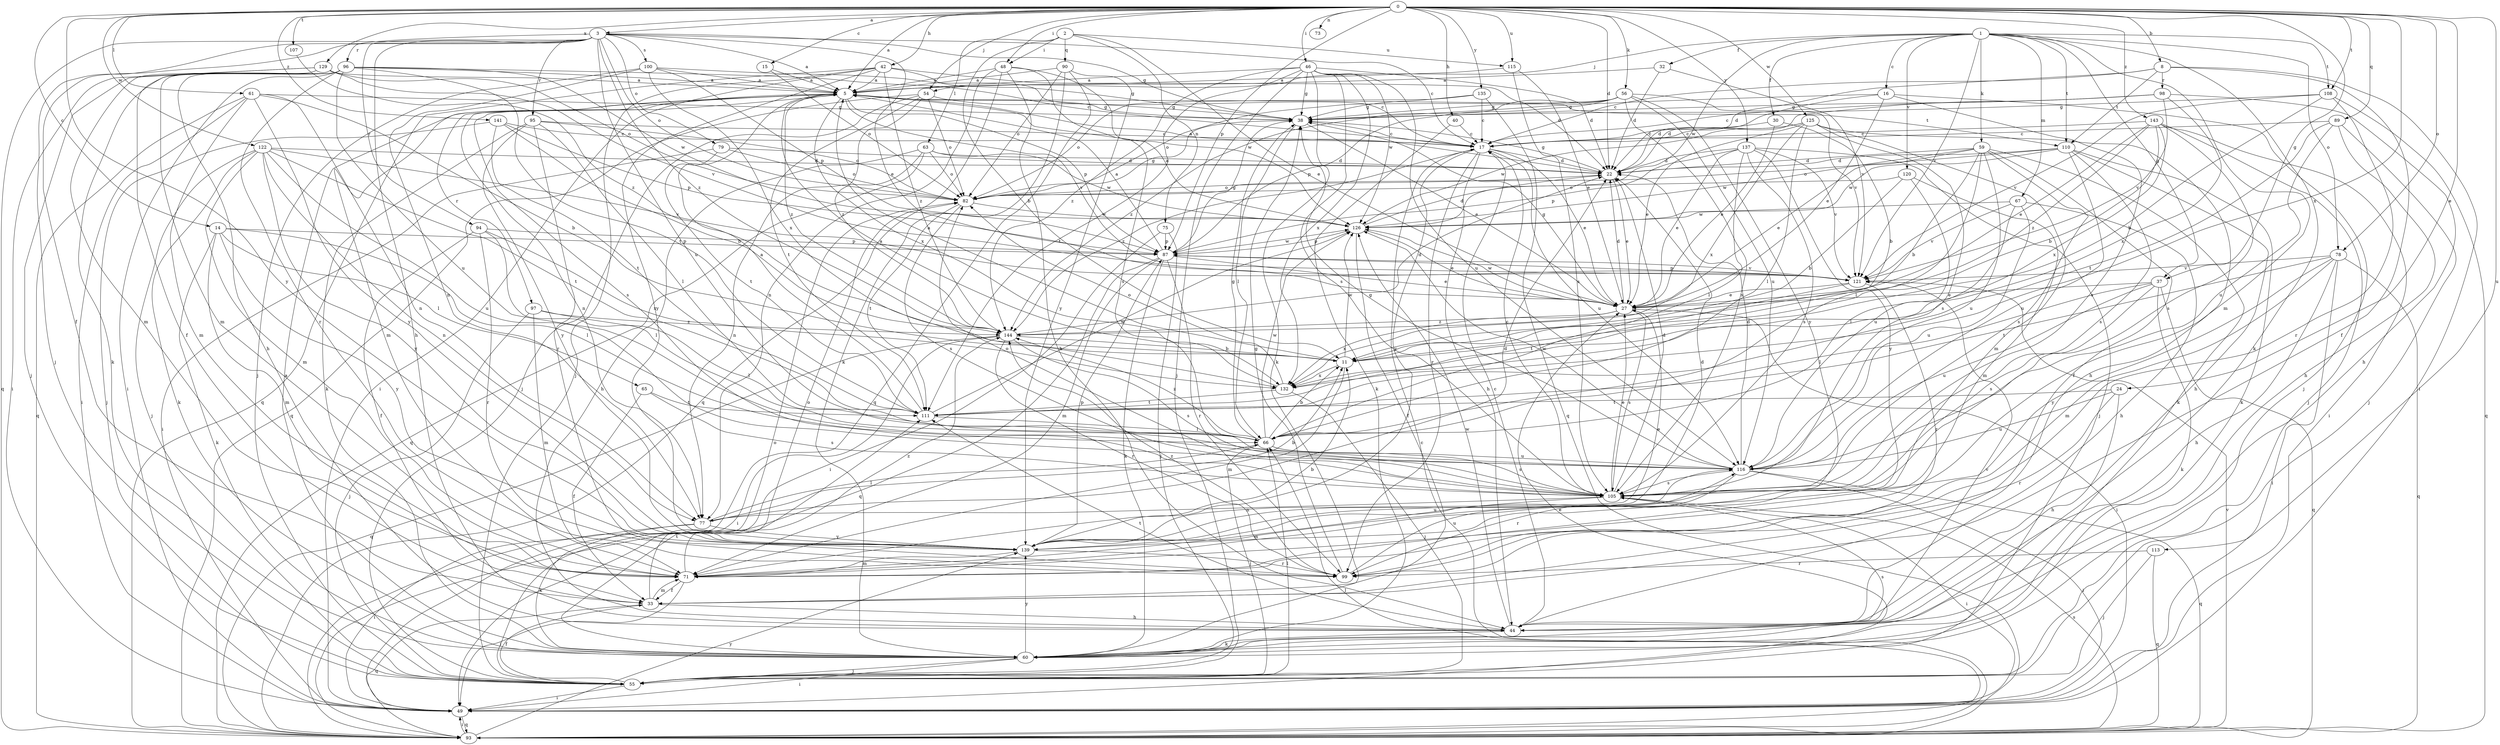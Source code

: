 strict digraph  {
0;
1;
2;
3;
5;
8;
11;
14;
15;
16;
17;
22;
24;
27;
30;
32;
33;
37;
38;
40;
42;
44;
46;
48;
49;
54;
55;
56;
59;
60;
61;
63;
65;
66;
67;
71;
73;
75;
77;
78;
79;
82;
87;
89;
90;
93;
94;
95;
96;
97;
98;
99;
100;
105;
107;
108;
110;
111;
113;
115;
116;
120;
121;
122;
125;
126;
129;
132;
135;
137;
139;
141;
143;
144;
0 -> 3  [label=a];
0 -> 5  [label=a];
0 -> 8  [label=b];
0 -> 14  [label=c];
0 -> 15  [label=c];
0 -> 22  [label=d];
0 -> 24  [label=e];
0 -> 37  [label=g];
0 -> 40  [label=h];
0 -> 42  [label=h];
0 -> 46  [label=i];
0 -> 48  [label=i];
0 -> 54  [label=j];
0 -> 56  [label=k];
0 -> 61  [label=l];
0 -> 73  [label=n];
0 -> 78  [label=o];
0 -> 87  [label=p];
0 -> 89  [label=q];
0 -> 107  [label=t];
0 -> 108  [label=t];
0 -> 113  [label=u];
0 -> 115  [label=u];
0 -> 122  [label=w];
0 -> 125  [label=w];
0 -> 129  [label=x];
0 -> 132  [label=x];
0 -> 135  [label=y];
0 -> 137  [label=y];
0 -> 139  [label=y];
0 -> 141  [label=z];
0 -> 143  [label=z];
1 -> 16  [label=c];
1 -> 30  [label=f];
1 -> 32  [label=f];
1 -> 37  [label=g];
1 -> 54  [label=j];
1 -> 59  [label=k];
1 -> 60  [label=k];
1 -> 67  [label=m];
1 -> 71  [label=m];
1 -> 78  [label=o];
1 -> 108  [label=t];
1 -> 110  [label=t];
1 -> 120  [label=v];
1 -> 121  [label=v];
1 -> 126  [label=w];
2 -> 11  [label=b];
2 -> 27  [label=e];
2 -> 48  [label=i];
2 -> 63  [label=l];
2 -> 75  [label=n];
2 -> 90  [label=q];
2 -> 115  [label=u];
3 -> 5  [label=a];
3 -> 17  [label=c];
3 -> 27  [label=e];
3 -> 33  [label=f];
3 -> 38  [label=g];
3 -> 44  [label=h];
3 -> 55  [label=j];
3 -> 79  [label=o];
3 -> 82  [label=o];
3 -> 93  [label=q];
3 -> 94  [label=r];
3 -> 95  [label=r];
3 -> 96  [label=r];
3 -> 100  [label=s];
3 -> 116  [label=u];
3 -> 144  [label=z];
5 -> 38  [label=g];
5 -> 71  [label=m];
5 -> 77  [label=n];
5 -> 87  [label=p];
5 -> 97  [label=r];
5 -> 105  [label=s];
5 -> 110  [label=t];
5 -> 121  [label=v];
5 -> 132  [label=x];
5 -> 144  [label=z];
8 -> 17  [label=c];
8 -> 22  [label=d];
8 -> 33  [label=f];
8 -> 49  [label=i];
8 -> 98  [label=r];
8 -> 110  [label=t];
11 -> 5  [label=a];
11 -> 71  [label=m];
11 -> 126  [label=w];
11 -> 132  [label=x];
14 -> 60  [label=k];
14 -> 65  [label=l];
14 -> 66  [label=l];
14 -> 71  [label=m];
14 -> 87  [label=p];
14 -> 139  [label=y];
15 -> 5  [label=a];
15 -> 82  [label=o];
16 -> 22  [label=d];
16 -> 27  [label=e];
16 -> 38  [label=g];
16 -> 55  [label=j];
16 -> 105  [label=s];
17 -> 22  [label=d];
17 -> 27  [label=e];
17 -> 44  [label=h];
17 -> 99  [label=r];
17 -> 116  [label=u];
17 -> 139  [label=y];
17 -> 144  [label=z];
22 -> 5  [label=a];
22 -> 27  [label=e];
22 -> 38  [label=g];
22 -> 82  [label=o];
24 -> 44  [label=h];
24 -> 99  [label=r];
24 -> 111  [label=t];
24 -> 116  [label=u];
27 -> 22  [label=d];
27 -> 38  [label=g];
27 -> 49  [label=i];
27 -> 105  [label=s];
27 -> 126  [label=w];
27 -> 132  [label=x];
27 -> 144  [label=z];
30 -> 11  [label=b];
30 -> 17  [label=c];
30 -> 27  [label=e];
32 -> 5  [label=a];
32 -> 22  [label=d];
32 -> 121  [label=v];
33 -> 44  [label=h];
33 -> 71  [label=m];
33 -> 82  [label=o];
33 -> 93  [label=q];
37 -> 27  [label=e];
37 -> 60  [label=k];
37 -> 66  [label=l];
37 -> 93  [label=q];
37 -> 105  [label=s];
37 -> 116  [label=u];
38 -> 17  [label=c];
38 -> 27  [label=e];
38 -> 66  [label=l];
40 -> 17  [label=c];
40 -> 60  [label=k];
42 -> 5  [label=a];
42 -> 22  [label=d];
42 -> 38  [label=g];
42 -> 49  [label=i];
42 -> 55  [label=j];
42 -> 93  [label=q];
42 -> 139  [label=y];
42 -> 144  [label=z];
44 -> 17  [label=c];
44 -> 60  [label=k];
44 -> 111  [label=t];
44 -> 126  [label=w];
46 -> 5  [label=a];
46 -> 22  [label=d];
46 -> 38  [label=g];
46 -> 55  [label=j];
46 -> 60  [label=k];
46 -> 105  [label=s];
46 -> 111  [label=t];
46 -> 116  [label=u];
46 -> 126  [label=w];
46 -> 132  [label=x];
46 -> 144  [label=z];
48 -> 5  [label=a];
48 -> 44  [label=h];
48 -> 77  [label=n];
48 -> 93  [label=q];
48 -> 105  [label=s];
48 -> 126  [label=w];
49 -> 27  [label=e];
49 -> 93  [label=q];
54 -> 38  [label=g];
54 -> 55  [label=j];
54 -> 82  [label=o];
54 -> 93  [label=q];
54 -> 111  [label=t];
54 -> 144  [label=z];
55 -> 33  [label=f];
55 -> 49  [label=i];
55 -> 66  [label=l];
55 -> 82  [label=o];
56 -> 38  [label=g];
56 -> 82  [label=o];
56 -> 87  [label=p];
56 -> 105  [label=s];
56 -> 116  [label=u];
56 -> 121  [label=v];
56 -> 139  [label=y];
56 -> 144  [label=z];
59 -> 11  [label=b];
59 -> 22  [label=d];
59 -> 27  [label=e];
59 -> 33  [label=f];
59 -> 60  [label=k];
59 -> 66  [label=l];
59 -> 105  [label=s];
59 -> 116  [label=u];
59 -> 126  [label=w];
60 -> 5  [label=a];
60 -> 49  [label=i];
60 -> 55  [label=j];
60 -> 105  [label=s];
60 -> 111  [label=t];
60 -> 121  [label=v];
60 -> 139  [label=y];
61 -> 11  [label=b];
61 -> 38  [label=g];
61 -> 49  [label=i];
61 -> 71  [label=m];
61 -> 77  [label=n];
61 -> 93  [label=q];
61 -> 139  [label=y];
63 -> 22  [label=d];
63 -> 44  [label=h];
63 -> 77  [label=n];
63 -> 82  [label=o];
63 -> 93  [label=q];
63 -> 126  [label=w];
65 -> 33  [label=f];
65 -> 105  [label=s];
65 -> 111  [label=t];
66 -> 11  [label=b];
66 -> 38  [label=g];
66 -> 55  [label=j];
66 -> 105  [label=s];
66 -> 116  [label=u];
66 -> 126  [label=w];
66 -> 144  [label=z];
67 -> 44  [label=h];
67 -> 66  [label=l];
67 -> 116  [label=u];
67 -> 121  [label=v];
67 -> 126  [label=w];
71 -> 11  [label=b];
71 -> 33  [label=f];
71 -> 49  [label=i];
71 -> 144  [label=z];
75 -> 49  [label=i];
75 -> 55  [label=j];
75 -> 87  [label=p];
77 -> 11  [label=b];
77 -> 22  [label=d];
77 -> 49  [label=i];
77 -> 60  [label=k];
77 -> 66  [label=l];
77 -> 139  [label=y];
78 -> 44  [label=h];
78 -> 49  [label=i];
78 -> 71  [label=m];
78 -> 93  [label=q];
78 -> 111  [label=t];
78 -> 121  [label=v];
78 -> 139  [label=y];
79 -> 22  [label=d];
79 -> 49  [label=i];
79 -> 82  [label=o];
79 -> 111  [label=t];
82 -> 38  [label=g];
82 -> 105  [label=s];
82 -> 111  [label=t];
82 -> 126  [label=w];
87 -> 5  [label=a];
87 -> 27  [label=e];
87 -> 38  [label=g];
87 -> 60  [label=k];
87 -> 71  [label=m];
87 -> 93  [label=q];
87 -> 99  [label=r];
87 -> 121  [label=v];
87 -> 126  [label=w];
89 -> 17  [label=c];
89 -> 44  [label=h];
89 -> 55  [label=j];
89 -> 111  [label=t];
89 -> 116  [label=u];
90 -> 5  [label=a];
90 -> 60  [label=k];
90 -> 82  [label=o];
90 -> 93  [label=q];
90 -> 139  [label=y];
93 -> 17  [label=c];
93 -> 49  [label=i];
93 -> 66  [label=l];
93 -> 105  [label=s];
93 -> 121  [label=v];
93 -> 139  [label=y];
94 -> 33  [label=f];
94 -> 66  [label=l];
94 -> 87  [label=p];
94 -> 99  [label=r];
94 -> 132  [label=x];
95 -> 17  [label=c];
95 -> 60  [label=k];
95 -> 66  [label=l];
95 -> 82  [label=o];
95 -> 99  [label=r];
95 -> 139  [label=y];
96 -> 5  [label=a];
96 -> 17  [label=c];
96 -> 33  [label=f];
96 -> 44  [label=h];
96 -> 49  [label=i];
96 -> 60  [label=k];
96 -> 71  [label=m];
96 -> 99  [label=r];
96 -> 111  [label=t];
96 -> 116  [label=u];
96 -> 126  [label=w];
97 -> 55  [label=j];
97 -> 66  [label=l];
97 -> 71  [label=m];
97 -> 144  [label=z];
98 -> 17  [label=c];
98 -> 22  [label=d];
98 -> 38  [label=g];
98 -> 44  [label=h];
98 -> 121  [label=v];
98 -> 132  [label=x];
99 -> 38  [label=g];
99 -> 116  [label=u];
99 -> 144  [label=z];
100 -> 5  [label=a];
100 -> 17  [label=c];
100 -> 55  [label=j];
100 -> 77  [label=n];
100 -> 87  [label=p];
100 -> 132  [label=x];
105 -> 17  [label=c];
105 -> 22  [label=d];
105 -> 27  [label=e];
105 -> 49  [label=i];
105 -> 71  [label=m];
105 -> 77  [label=n];
105 -> 82  [label=o];
107 -> 144  [label=z];
108 -> 11  [label=b];
108 -> 38  [label=g];
108 -> 93  [label=q];
108 -> 99  [label=r];
108 -> 121  [label=v];
110 -> 22  [label=d];
110 -> 44  [label=h];
110 -> 60  [label=k];
110 -> 82  [label=o];
110 -> 105  [label=s];
110 -> 116  [label=u];
110 -> 126  [label=w];
111 -> 5  [label=a];
111 -> 66  [label=l];
111 -> 126  [label=w];
113 -> 55  [label=j];
113 -> 93  [label=q];
113 -> 99  [label=r];
115 -> 5  [label=a];
115 -> 27  [label=e];
115 -> 105  [label=s];
116 -> 22  [label=d];
116 -> 38  [label=g];
116 -> 49  [label=i];
116 -> 93  [label=q];
116 -> 99  [label=r];
116 -> 105  [label=s];
116 -> 126  [label=w];
120 -> 11  [label=b];
120 -> 71  [label=m];
120 -> 82  [label=o];
120 -> 116  [label=u];
121 -> 27  [label=e];
121 -> 87  [label=p];
121 -> 99  [label=r];
121 -> 111  [label=t];
122 -> 22  [label=d];
122 -> 55  [label=j];
122 -> 60  [label=k];
122 -> 71  [label=m];
122 -> 77  [label=n];
122 -> 111  [label=t];
122 -> 116  [label=u];
122 -> 121  [label=v];
122 -> 139  [label=y];
125 -> 17  [label=c];
125 -> 27  [label=e];
125 -> 44  [label=h];
125 -> 66  [label=l];
125 -> 71  [label=m];
125 -> 105  [label=s];
125 -> 126  [label=w];
125 -> 132  [label=x];
126 -> 5  [label=a];
126 -> 22  [label=d];
126 -> 27  [label=e];
126 -> 33  [label=f];
126 -> 87  [label=p];
129 -> 5  [label=a];
129 -> 49  [label=i];
129 -> 55  [label=j];
129 -> 71  [label=m];
129 -> 82  [label=o];
129 -> 121  [label=v];
132 -> 5  [label=a];
132 -> 55  [label=j];
132 -> 82  [label=o];
132 -> 111  [label=t];
135 -> 17  [label=c];
135 -> 38  [label=g];
135 -> 82  [label=o];
135 -> 93  [label=q];
137 -> 22  [label=d];
137 -> 27  [label=e];
137 -> 55  [label=j];
137 -> 66  [label=l];
137 -> 87  [label=p];
137 -> 105  [label=s];
137 -> 121  [label=v];
137 -> 139  [label=y];
139 -> 22  [label=d];
139 -> 27  [label=e];
139 -> 71  [label=m];
139 -> 87  [label=p];
139 -> 99  [label=r];
139 -> 116  [label=u];
141 -> 11  [label=b];
141 -> 17  [label=c];
141 -> 55  [label=j];
141 -> 87  [label=p];
141 -> 111  [label=t];
143 -> 11  [label=b];
143 -> 17  [label=c];
143 -> 27  [label=e];
143 -> 49  [label=i];
143 -> 55  [label=j];
143 -> 105  [label=s];
143 -> 132  [label=x];
143 -> 144  [label=z];
144 -> 11  [label=b];
144 -> 22  [label=d];
144 -> 49  [label=i];
144 -> 93  [label=q];
144 -> 99  [label=r];
144 -> 105  [label=s];
}
